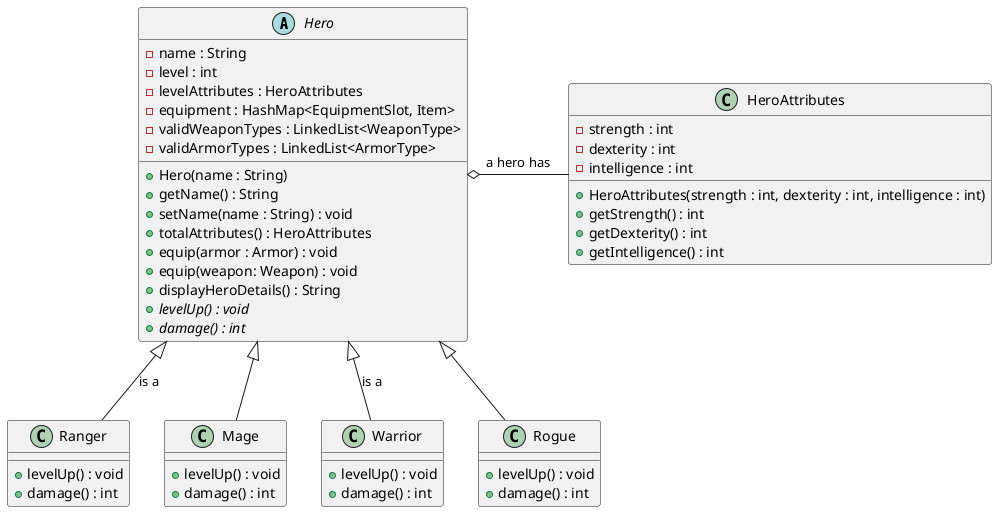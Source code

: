 @startuml

abstract class Hero {
- name : String
- level : int
- levelAttributes : HeroAttributes
- equipment : HashMap<EquipmentSlot, Item>
- validWeaponTypes : LinkedList<WeaponType>
- validArmorTypes : LinkedList<ArmorType>

+ Hero(name : String)
+ getName() : String
+ setName(name : String) : void
+ totalAttributes() : HeroAttributes
+ equip(armor : Armor) : void
+ equip(weapon: Weapon) : void
+ displayHeroDetails() : String
+ {abstract} levelUp() : void
+ {abstract} damage() : int
}

class HeroAttributes {
- strength : int
- dexterity : int
- intelligence : int

+ HeroAttributes(strength : int, dexterity : int, intelligence : int)
+ getStrength() : int
+ getDexterity() : int
+ getIntelligence() : int
}

class Ranger {
+ levelUp() : void
+ damage() : int
}

class Mage {
+ levelUp() : void
+ damage() : int
}

class Warrior {
+ levelUp() : void
+ damage() : int
}

class Rogue {
+ levelUp() : void
+ damage() : int
}

Hero o- HeroAttributes : a hero has

Hero <|-- Mage
Hero <|-- Warrior : is a
Hero <|-- Rogue
Hero <|-- Ranger : is a

@enduml